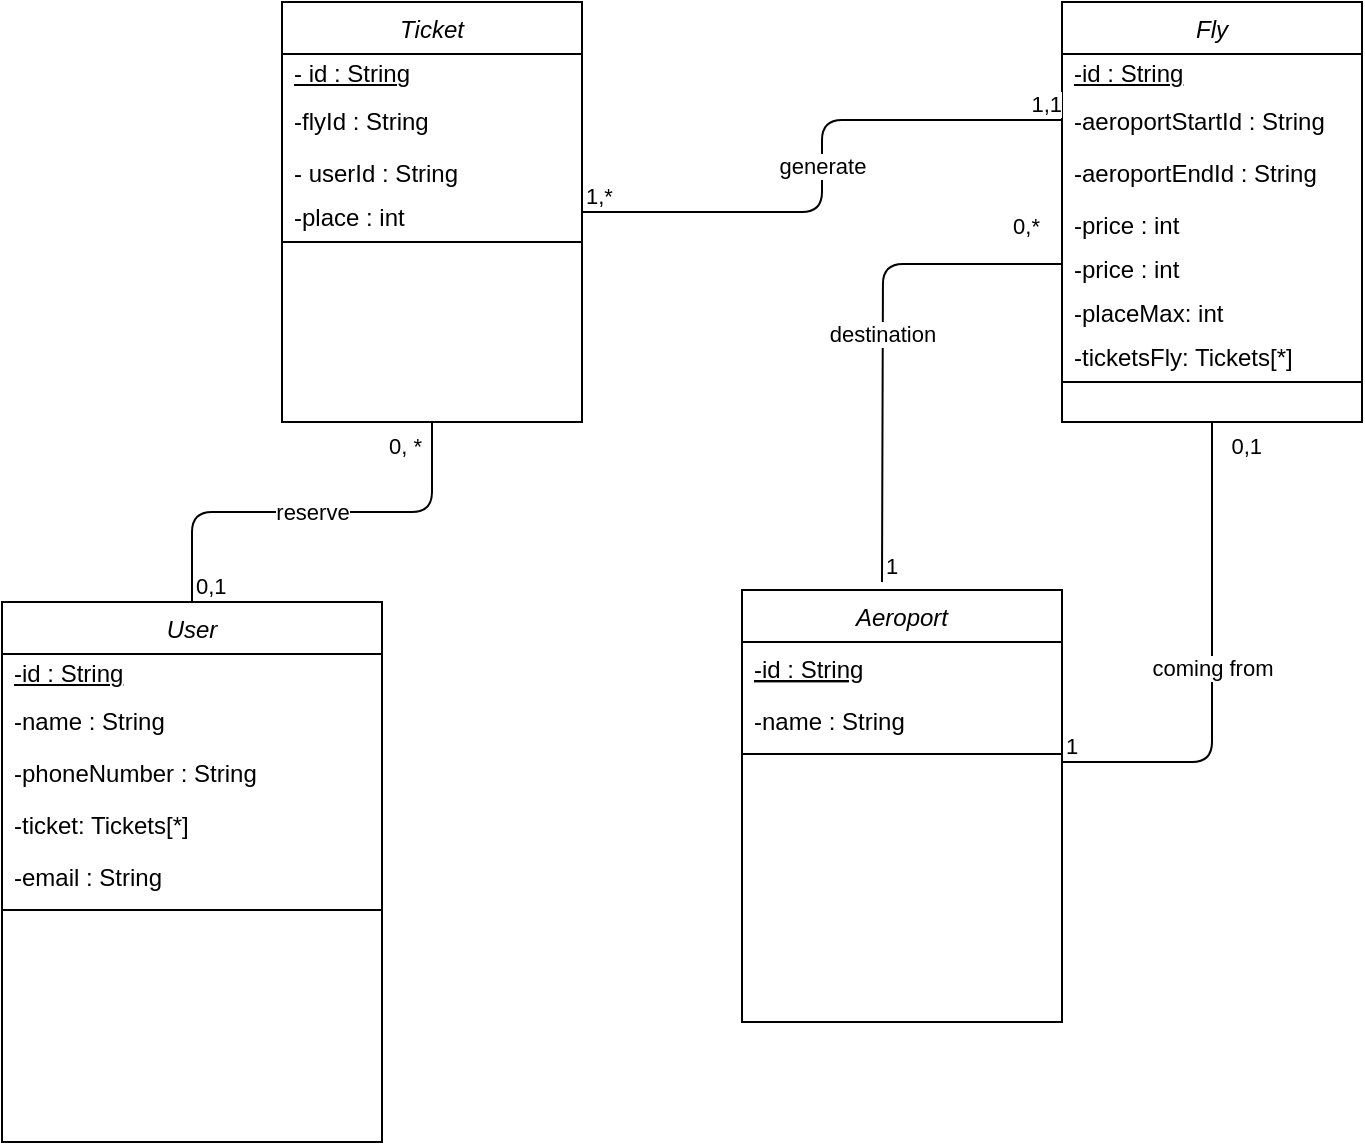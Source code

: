 <mxfile version="13.10.6" type="device"><diagram id="C5RBs43oDa-KdzZeNtuy" name="Page-1"><mxGraphModel dx="1038" dy="547" grid="1" gridSize="10" guides="1" tooltips="1" connect="1" arrows="1" fold="1" page="1" pageScale="1" pageWidth="827" pageHeight="1169" math="0" shadow="0"><root><mxCell id="WIyWlLk6GJQsqaUBKTNV-0"/><mxCell id="WIyWlLk6GJQsqaUBKTNV-1" parent="WIyWlLk6GJQsqaUBKTNV-0"/><mxCell id="zkfFHV4jXpPFQw0GAbJ--0" value="User" style="swimlane;fontStyle=2;align=center;verticalAlign=top;childLayout=stackLayout;horizontal=1;startSize=26;horizontalStack=0;resizeParent=1;resizeLast=0;collapsible=1;marginBottom=0;rounded=0;shadow=0;strokeWidth=1;" parent="WIyWlLk6GJQsqaUBKTNV-1" vertex="1"><mxGeometry x="20" y="330" width="190" height="270" as="geometry"><mxRectangle x="230" y="140" width="160" height="26" as="alternateBounds"/></mxGeometry></mxCell><mxCell id="GMgNhwlTZdICjdW1ilda-7" value="-id : String" style="rounded=0;whiteSpace=wrap;html=1;strokeColor=none;align=left;fillColor=none;spacingRight=4;spacingLeft=4;fontStyle=4" vertex="1" parent="zkfFHV4jXpPFQw0GAbJ--0"><mxGeometry y="26" width="190" height="20" as="geometry"/></mxCell><mxCell id="zkfFHV4jXpPFQw0GAbJ--1" value="-name : String" style="text;align=left;verticalAlign=top;spacingLeft=4;spacingRight=4;overflow=hidden;rotatable=0;points=[[0,0.5],[1,0.5]];portConstraint=eastwest;" parent="zkfFHV4jXpPFQw0GAbJ--0" vertex="1"><mxGeometry y="46" width="190" height="26" as="geometry"/></mxCell><mxCell id="zkfFHV4jXpPFQw0GAbJ--2" value="-phoneNumber : String" style="text;align=left;verticalAlign=top;spacingLeft=4;spacingRight=4;overflow=hidden;rotatable=0;points=[[0,0.5],[1,0.5]];portConstraint=eastwest;rounded=0;shadow=0;html=0;" parent="zkfFHV4jXpPFQw0GAbJ--0" vertex="1"><mxGeometry y="72" width="190" height="26" as="geometry"/></mxCell><mxCell id="GMgNhwlTZdICjdW1ilda-9" value="-ticket: Tickets[*]" style="text;align=left;verticalAlign=top;spacingLeft=4;spacingRight=4;overflow=hidden;rotatable=0;points=[[0,0.5],[1,0.5]];portConstraint=eastwest;rounded=0;shadow=0;html=0;" vertex="1" parent="zkfFHV4jXpPFQw0GAbJ--0"><mxGeometry y="98" width="190" height="26" as="geometry"/></mxCell><mxCell id="zkfFHV4jXpPFQw0GAbJ--3" value="-email : String" style="text;align=left;verticalAlign=top;spacingLeft=4;spacingRight=4;overflow=hidden;rotatable=0;points=[[0,0.5],[1,0.5]];portConstraint=eastwest;rounded=0;shadow=0;html=0;" parent="zkfFHV4jXpPFQw0GAbJ--0" vertex="1"><mxGeometry y="124" width="190" height="26" as="geometry"/></mxCell><mxCell id="zkfFHV4jXpPFQw0GAbJ--4" value="" style="line;html=1;strokeWidth=1;align=left;verticalAlign=middle;spacingTop=-1;spacingLeft=3;spacingRight=3;rotatable=0;labelPosition=right;points=[];portConstraint=eastwest;" parent="zkfFHV4jXpPFQw0GAbJ--0" vertex="1"><mxGeometry y="150" width="190" height="8" as="geometry"/></mxCell><mxCell id="zkfFHV4jXpPFQw0GAbJ--6" value="Ticket" style="swimlane;fontStyle=2;align=center;verticalAlign=top;childLayout=stackLayout;horizontal=1;startSize=26;horizontalStack=0;resizeParent=1;resizeLast=0;collapsible=1;marginBottom=0;rounded=0;shadow=0;strokeWidth=1;" parent="WIyWlLk6GJQsqaUBKTNV-1" vertex="1"><mxGeometry x="160" y="30" width="150" height="210" as="geometry"><mxRectangle x="130" y="380" width="160" height="26" as="alternateBounds"/></mxGeometry></mxCell><mxCell id="GMgNhwlTZdICjdW1ilda-5" value="- id : String" style="rounded=0;whiteSpace=wrap;html=1;strokeColor=none;align=left;fillColor=none;spacingRight=4;spacingLeft=4;fontStyle=4" vertex="1" parent="zkfFHV4jXpPFQw0GAbJ--6"><mxGeometry y="26" width="150" height="20" as="geometry"/></mxCell><mxCell id="zkfFHV4jXpPFQw0GAbJ--7" value="-flyId : String" style="text;align=left;verticalAlign=top;spacingLeft=4;spacingRight=4;overflow=hidden;rotatable=0;points=[[0,0.5],[1,0.5]];portConstraint=eastwest;" parent="zkfFHV4jXpPFQw0GAbJ--6" vertex="1"><mxGeometry y="46" width="150" height="26" as="geometry"/></mxCell><mxCell id="GMgNhwlTZdICjdW1ilda-25" value="- userId : String" style="text;align=left;verticalAlign=top;spacingLeft=4;spacingRight=4;overflow=hidden;rotatable=0;points=[[0,0.5],[1,0.5]];portConstraint=eastwest;fontStyle=0" vertex="1" parent="zkfFHV4jXpPFQw0GAbJ--6"><mxGeometry y="72" width="150" height="22" as="geometry"/></mxCell><mxCell id="zkfFHV4jXpPFQw0GAbJ--10" value="-place : int" style="text;align=left;verticalAlign=top;spacingLeft=4;spacingRight=4;overflow=hidden;rotatable=0;points=[[0,0.5],[1,0.5]];portConstraint=eastwest;fontStyle=0" parent="zkfFHV4jXpPFQw0GAbJ--6" vertex="1"><mxGeometry y="94" width="150" height="22" as="geometry"/></mxCell><mxCell id="GMgNhwlTZdICjdW1ilda-3" value="" style="line;html=1;strokeWidth=1;align=left;verticalAlign=middle;spacingTop=-1;spacingLeft=3;spacingRight=3;rotatable=0;labelPosition=right;points=[];portConstraint=eastwest;" vertex="1" parent="zkfFHV4jXpPFQw0GAbJ--6"><mxGeometry y="116" width="150" height="8" as="geometry"/></mxCell><mxCell id="zkfFHV4jXpPFQw0GAbJ--17" value="Aeroport" style="swimlane;fontStyle=2;align=center;verticalAlign=top;childLayout=stackLayout;horizontal=1;startSize=26;horizontalStack=0;resizeParent=1;resizeLast=0;collapsible=1;marginBottom=0;rounded=0;shadow=0;strokeWidth=1;" parent="WIyWlLk6GJQsqaUBKTNV-1" vertex="1"><mxGeometry x="390" y="324" width="160" height="216" as="geometry"><mxRectangle x="550" y="140" width="160" height="26" as="alternateBounds"/></mxGeometry></mxCell><mxCell id="zkfFHV4jXpPFQw0GAbJ--18" value="-id : String" style="text;align=left;verticalAlign=top;spacingLeft=4;spacingRight=4;overflow=hidden;rotatable=0;points=[[0,0.5],[1,0.5]];portConstraint=eastwest;fontStyle=4" parent="zkfFHV4jXpPFQw0GAbJ--17" vertex="1"><mxGeometry y="26" width="160" height="26" as="geometry"/></mxCell><mxCell id="zkfFHV4jXpPFQw0GAbJ--19" value="-name : String" style="text;align=left;verticalAlign=top;spacingLeft=4;spacingRight=4;overflow=hidden;rotatable=0;points=[[0,0.5],[1,0.5]];portConstraint=eastwest;rounded=0;shadow=0;html=0;" parent="zkfFHV4jXpPFQw0GAbJ--17" vertex="1"><mxGeometry y="52" width="160" height="26" as="geometry"/></mxCell><mxCell id="zkfFHV4jXpPFQw0GAbJ--23" value="" style="line;html=1;strokeWidth=1;align=left;verticalAlign=middle;spacingTop=-1;spacingLeft=3;spacingRight=3;rotatable=0;labelPosition=right;points=[];portConstraint=eastwest;" parent="zkfFHV4jXpPFQw0GAbJ--17" vertex="1"><mxGeometry y="78" width="160" height="8" as="geometry"/></mxCell><mxCell id="GMgNhwlTZdICjdW1ilda-13" value="Fly" style="swimlane;fontStyle=2;align=center;verticalAlign=top;childLayout=stackLayout;horizontal=1;startSize=26;horizontalStack=0;resizeParent=1;resizeLast=0;collapsible=1;marginBottom=0;rounded=0;shadow=0;strokeWidth=1;" vertex="1" parent="WIyWlLk6GJQsqaUBKTNV-1"><mxGeometry x="550" y="30" width="150" height="210" as="geometry"><mxRectangle x="130" y="380" width="160" height="26" as="alternateBounds"/></mxGeometry></mxCell><mxCell id="GMgNhwlTZdICjdW1ilda-14" value="-id : String" style="rounded=0;whiteSpace=wrap;html=1;strokeColor=none;align=left;fillColor=none;spacingRight=4;spacingLeft=4;fontStyle=4" vertex="1" parent="GMgNhwlTZdICjdW1ilda-13"><mxGeometry y="26" width="150" height="20" as="geometry"/></mxCell><mxCell id="GMgNhwlTZdICjdW1ilda-15" value="-aeroportStartId : String" style="text;align=left;verticalAlign=top;spacingLeft=4;spacingRight=4;overflow=hidden;rotatable=0;points=[[0,0.5],[1,0.5]];portConstraint=eastwest;" vertex="1" parent="GMgNhwlTZdICjdW1ilda-13"><mxGeometry y="46" width="150" height="26" as="geometry"/></mxCell><mxCell id="GMgNhwlTZdICjdW1ilda-16" value="-aeroportEndId : String&#xA;" style="text;align=left;verticalAlign=top;spacingLeft=4;spacingRight=4;overflow=hidden;rotatable=0;points=[[0,0.5],[1,0.5]];portConstraint=eastwest;rounded=0;shadow=0;html=0;" vertex="1" parent="GMgNhwlTZdICjdW1ilda-13"><mxGeometry y="72" width="150" height="26" as="geometry"/></mxCell><mxCell id="GMgNhwlTZdICjdW1ilda-29" value="-price : int" style="text;align=left;verticalAlign=top;spacingLeft=4;spacingRight=4;overflow=hidden;rotatable=0;points=[[0,0.5],[1,0.5]];portConstraint=eastwest;fontStyle=0" vertex="1" parent="GMgNhwlTZdICjdW1ilda-13"><mxGeometry y="98" width="150" height="22" as="geometry"/></mxCell><mxCell id="GMgNhwlTZdICjdW1ilda-17" value="-price : int" style="text;align=left;verticalAlign=top;spacingLeft=4;spacingRight=4;overflow=hidden;rotatable=0;points=[[0,0.5],[1,0.5]];portConstraint=eastwest;fontStyle=0" vertex="1" parent="GMgNhwlTZdICjdW1ilda-13"><mxGeometry y="120" width="150" height="22" as="geometry"/></mxCell><mxCell id="GMgNhwlTZdICjdW1ilda-19" value="-placeMax: int" style="text;align=left;verticalAlign=top;spacingLeft=4;spacingRight=4;overflow=hidden;rotatable=0;points=[[0,0.5],[1,0.5]];portConstraint=eastwest;fontStyle=0" vertex="1" parent="GMgNhwlTZdICjdW1ilda-13"><mxGeometry y="142" width="150" height="22" as="geometry"/></mxCell><mxCell id="GMgNhwlTZdICjdW1ilda-20" value="-ticketsFly: Tickets[*]" style="text;align=left;verticalAlign=top;spacingLeft=4;spacingRight=4;overflow=hidden;rotatable=0;points=[[0,0.5],[1,0.5]];portConstraint=eastwest;fontStyle=0" vertex="1" parent="GMgNhwlTZdICjdW1ilda-13"><mxGeometry y="164" width="150" height="22" as="geometry"/></mxCell><mxCell id="GMgNhwlTZdICjdW1ilda-18" value="" style="line;html=1;strokeWidth=1;align=left;verticalAlign=middle;spacingTop=-1;spacingLeft=3;spacingRight=3;rotatable=0;labelPosition=right;points=[];portConstraint=eastwest;" vertex="1" parent="GMgNhwlTZdICjdW1ilda-13"><mxGeometry y="186" width="150" height="8" as="geometry"/></mxCell><mxCell id="GMgNhwlTZdICjdW1ilda-22" value="reserve" style="endArrow=none;html=1;edgeStyle=orthogonalEdgeStyle;exitX=0.5;exitY=0;exitDx=0;exitDy=0;entryX=0.5;entryY=1;entryDx=0;entryDy=0;" edge="1" parent="WIyWlLk6GJQsqaUBKTNV-1" source="zkfFHV4jXpPFQw0GAbJ--0" target="zkfFHV4jXpPFQw0GAbJ--6"><mxGeometry relative="1" as="geometry"><mxPoint x="400" y="280" as="sourcePoint"/><mxPoint x="560" y="280" as="targetPoint"/></mxGeometry></mxCell><mxCell id="GMgNhwlTZdICjdW1ilda-23" value="0,1" style="edgeLabel;resizable=0;html=1;align=left;verticalAlign=bottom;" connectable="0" vertex="1" parent="GMgNhwlTZdICjdW1ilda-22"><mxGeometry x="-1" relative="1" as="geometry"/></mxCell><mxCell id="GMgNhwlTZdICjdW1ilda-24" value="0, *" style="edgeLabel;resizable=0;html=1;align=right;verticalAlign=bottom;" connectable="0" vertex="1" parent="GMgNhwlTZdICjdW1ilda-22"><mxGeometry x="1" relative="1" as="geometry"><mxPoint x="-5" y="20" as="offset"/></mxGeometry></mxCell><mxCell id="GMgNhwlTZdICjdW1ilda-26" value="generate" style="endArrow=none;html=1;edgeStyle=orthogonalEdgeStyle;exitX=1;exitY=0.5;exitDx=0;exitDy=0;entryX=0;entryY=0.5;entryDx=0;entryDy=0;" edge="1" parent="WIyWlLk6GJQsqaUBKTNV-1" source="zkfFHV4jXpPFQw0GAbJ--10" target="GMgNhwlTZdICjdW1ilda-15"><mxGeometry relative="1" as="geometry"><mxPoint x="400" y="280" as="sourcePoint"/><mxPoint x="550" y="135" as="targetPoint"/></mxGeometry></mxCell><mxCell id="GMgNhwlTZdICjdW1ilda-27" value="1,*" style="edgeLabel;resizable=0;html=1;align=left;verticalAlign=bottom;" connectable="0" vertex="1" parent="GMgNhwlTZdICjdW1ilda-26"><mxGeometry x="-1" relative="1" as="geometry"/></mxCell><mxCell id="GMgNhwlTZdICjdW1ilda-28" value="1,1" style="edgeLabel;resizable=0;html=1;align=right;verticalAlign=bottom;" connectable="0" vertex="1" parent="GMgNhwlTZdICjdW1ilda-26"><mxGeometry x="1" relative="1" as="geometry"/></mxCell><mxCell id="GMgNhwlTZdICjdW1ilda-30" value="destination" style="endArrow=none;html=1;edgeStyle=orthogonalEdgeStyle;entryX=0;entryY=0.5;entryDx=0;entryDy=0;" edge="1" parent="WIyWlLk6GJQsqaUBKTNV-1" target="GMgNhwlTZdICjdW1ilda-17"><mxGeometry relative="1" as="geometry"><mxPoint x="460" y="320" as="sourcePoint"/><mxPoint x="560" y="280" as="targetPoint"/></mxGeometry></mxCell><mxCell id="GMgNhwlTZdICjdW1ilda-31" value="1" style="edgeLabel;resizable=0;html=1;align=left;verticalAlign=bottom;" connectable="0" vertex="1" parent="GMgNhwlTZdICjdW1ilda-30"><mxGeometry x="-1" relative="1" as="geometry"/></mxCell><mxCell id="GMgNhwlTZdICjdW1ilda-32" value="0,*" style="edgeLabel;resizable=0;html=1;align=right;verticalAlign=bottom;" connectable="0" vertex="1" parent="GMgNhwlTZdICjdW1ilda-30"><mxGeometry x="1" relative="1" as="geometry"><mxPoint x="-10" y="-11" as="offset"/></mxGeometry></mxCell><mxCell id="GMgNhwlTZdICjdW1ilda-33" value="coming from" style="endArrow=none;html=1;edgeStyle=orthogonalEdgeStyle;exitX=1;exitY=1.308;exitDx=0;exitDy=0;exitPerimeter=0;entryX=0.5;entryY=1;entryDx=0;entryDy=0;" edge="1" parent="WIyWlLk6GJQsqaUBKTNV-1" source="zkfFHV4jXpPFQw0GAbJ--19" target="GMgNhwlTZdICjdW1ilda-13"><mxGeometry relative="1" as="geometry"><mxPoint x="400" y="280" as="sourcePoint"/><mxPoint x="560" y="280" as="targetPoint"/><Array as="points"><mxPoint x="625" y="410"/></Array></mxGeometry></mxCell><mxCell id="GMgNhwlTZdICjdW1ilda-34" value="1" style="edgeLabel;resizable=0;html=1;align=left;verticalAlign=bottom;" connectable="0" vertex="1" parent="GMgNhwlTZdICjdW1ilda-33"><mxGeometry x="-1" relative="1" as="geometry"/></mxCell><mxCell id="GMgNhwlTZdICjdW1ilda-35" value="0,1" style="edgeLabel;resizable=0;html=1;align=right;verticalAlign=bottom;" connectable="0" vertex="1" parent="GMgNhwlTZdICjdW1ilda-33"><mxGeometry x="1" relative="1" as="geometry"><mxPoint x="25" y="20" as="offset"/></mxGeometry></mxCell></root></mxGraphModel></diagram></mxfile>